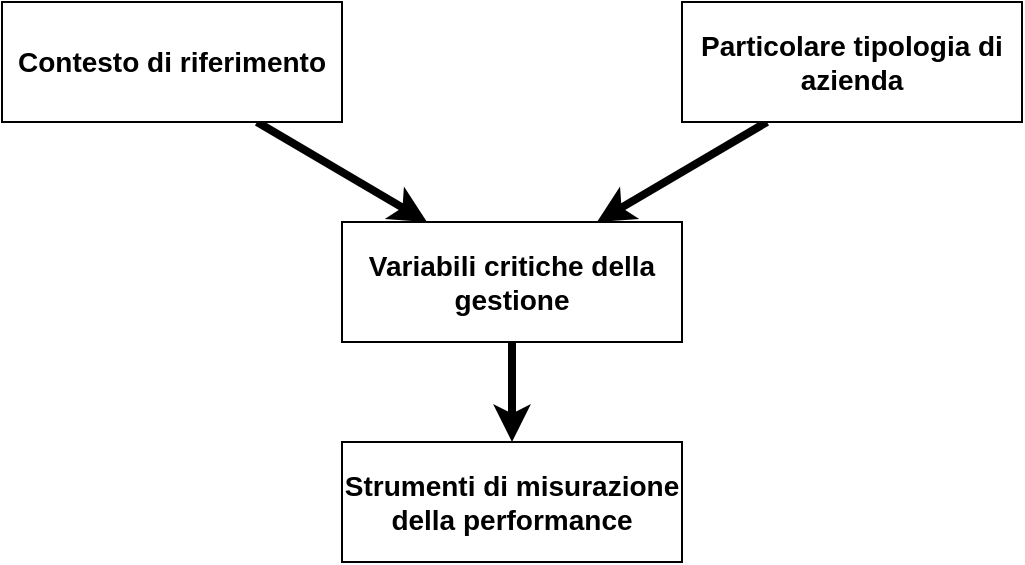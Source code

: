 <mxfile version="23.1.2" type="google" pages="3">
  <diagram id="yiM2vzp-v-Tjwg0lIH0d" name="Figura 2">
    <mxGraphModel dx="2744" dy="1490" grid="1" gridSize="10" guides="1" tooltips="1" connect="1" arrows="1" fold="1" page="1" pageScale="1" pageWidth="1654" pageHeight="1169" math="0" shadow="0">
      <root>
        <mxCell id="0" />
        <mxCell id="1" parent="0" />
        <mxCell id="dDJHo6GHClV7-KGK7xyI-1" style="rounded=0;orthogonalLoop=1;jettySize=auto;html=1;exitX=0.75;exitY=1;exitDx=0;exitDy=0;entryX=0.25;entryY=0;entryDx=0;entryDy=0;strokeColor=default;strokeWidth=4;align=center;verticalAlign=middle;fontFamily=Helvetica;fontSize=11;fontColor=default;labelBackgroundColor=default;endArrow=classic;" parent="1" source="dDJHo6GHClV7-KGK7xyI-2" target="dDJHo6GHClV7-KGK7xyI-4" edge="1">
          <mxGeometry relative="1" as="geometry" />
        </mxCell>
        <mxCell id="dDJHo6GHClV7-KGK7xyI-2" value="Contesto di riferimento" style="rounded=0;whiteSpace=wrap;html=1;fontSize=14;fontStyle=1" parent="1" vertex="1">
          <mxGeometry x="210" y="210" width="170" height="60" as="geometry" />
        </mxCell>
        <mxCell id="dDJHo6GHClV7-KGK7xyI-3" style="edgeStyle=orthogonalEdgeStyle;rounded=0;orthogonalLoop=1;jettySize=auto;html=1;strokeColor=default;strokeWidth=4;align=center;verticalAlign=middle;fontFamily=Helvetica;fontSize=11;fontColor=default;labelBackgroundColor=default;endArrow=classic;" parent="1" source="dDJHo6GHClV7-KGK7xyI-4" target="dDJHo6GHClV7-KGK7xyI-5" edge="1">
          <mxGeometry relative="1" as="geometry" />
        </mxCell>
        <mxCell id="dDJHo6GHClV7-KGK7xyI-4" value="Variabili critiche della gestione" style="rounded=0;whiteSpace=wrap;html=1;fontSize=14;fontStyle=1" parent="1" vertex="1">
          <mxGeometry x="380" y="320" width="170" height="60" as="geometry" />
        </mxCell>
        <mxCell id="dDJHo6GHClV7-KGK7xyI-5" value="Strumenti di misurazione della performance" style="rounded=0;whiteSpace=wrap;html=1;fontSize=14;fontStyle=1" parent="1" vertex="1">
          <mxGeometry x="380" y="430" width="170" height="60" as="geometry" />
        </mxCell>
        <mxCell id="dDJHo6GHClV7-KGK7xyI-6" style="rounded=0;orthogonalLoop=1;jettySize=auto;html=1;entryX=0.75;entryY=0;entryDx=0;entryDy=0;exitX=0.25;exitY=1;exitDx=0;exitDy=0;strokeWidth=4;" parent="1" source="dDJHo6GHClV7-KGK7xyI-7" target="dDJHo6GHClV7-KGK7xyI-4" edge="1">
          <mxGeometry relative="1" as="geometry">
            <mxPoint x="635" y="290" as="targetPoint" />
          </mxGeometry>
        </mxCell>
        <mxCell id="dDJHo6GHClV7-KGK7xyI-7" value="Particolare tipologia di azienda" style="rounded=0;whiteSpace=wrap;html=1;fontSize=14;fontStyle=1" parent="1" vertex="1">
          <mxGeometry x="550" y="210" width="170" height="60" as="geometry" />
        </mxCell>
      </root>
    </mxGraphModel>
  </diagram>
  <diagram id="3T6DSSA9K-XqjZw84cKY" name="Figura 3">
    <mxGraphModel dx="2495" dy="1355" grid="1" gridSize="10" guides="1" tooltips="1" connect="1" arrows="1" fold="1" page="1" pageScale="1" pageWidth="1654" pageHeight="1169" math="0" shadow="0">
      <root>
        <mxCell id="0" />
        <mxCell id="1" parent="0" />
        <mxCell id="2PyhjVq6WqH8FVAHaiys-1" style="edgeStyle=orthogonalEdgeStyle;rounded=0;orthogonalLoop=1;jettySize=auto;html=1;entryX=0.5;entryY=0;entryDx=0;entryDy=0;exitX=0;exitY=0.5;exitDx=0;exitDy=0;strokeColor=default;strokeWidth=4;align=center;verticalAlign=middle;fontFamily=Helvetica;fontSize=11;fontColor=default;labelBackgroundColor=default;endArrow=classic;" parent="1" source="2PyhjVq6WqH8FVAHaiys-4" target="2PyhjVq6WqH8FVAHaiys-5" edge="1">
          <mxGeometry relative="1" as="geometry">
            <mxPoint x="320" y="90" as="targetPoint" />
          </mxGeometry>
        </mxCell>
        <mxCell id="2PyhjVq6WqH8FVAHaiys-2" value="" style="edgeLabel;html=1;align=center;verticalAlign=middle;resizable=0;points=[];rounded=0;strokeColor=default;strokeWidth=4;fontFamily=Helvetica;fontSize=11;fontColor=default;labelBackgroundColor=default;" parent="2PyhjVq6WqH8FVAHaiys-1" connectable="0" vertex="1">
          <mxGeometry x="0.275" y="-1" relative="1" as="geometry">
            <mxPoint y="-1" as="offset" />
          </mxGeometry>
        </mxCell>
        <mxCell id="2PyhjVq6WqH8FVAHaiys-3" style="edgeStyle=orthogonalEdgeStyle;rounded=0;orthogonalLoop=1;jettySize=auto;html=1;exitX=1;exitY=0.5;exitDx=0;exitDy=0;strokeColor=default;strokeWidth=4;align=center;verticalAlign=middle;fontFamily=Helvetica;fontSize=11;fontColor=default;labelBackgroundColor=default;endArrow=classic;" parent="1" source="2PyhjVq6WqH8FVAHaiys-4" target="2PyhjVq6WqH8FVAHaiys-7" edge="1">
          <mxGeometry relative="1" as="geometry">
            <mxPoint x="790" y="80" as="sourcePoint" />
          </mxGeometry>
        </mxCell>
        <mxCell id="2PyhjVq6WqH8FVAHaiys-4" value="VARIABILI GESTIONALI CRITICHE&lt;br&gt;DELLE AZIENDE NON PROFIT" style="rounded=0;whiteSpace=wrap;html=1;fontSize=16;fontStyle=1;strokeColor=default;align=center;verticalAlign=top;fontFamily=Helvetica;fontColor=default;fillColor=default;" parent="1" vertex="1">
          <mxGeometry x="420" y="50" width="330" height="60" as="geometry" />
        </mxCell>
        <mxCell id="2PyhjVq6WqH8FVAHaiys-5" value="&lt;div style=&quot;font-size: 16px;&quot;&gt;Variabili gestionali critiche comuni alle altre classi di aziende.&lt;/div&gt;&lt;div style=&quot;font-size: 16px;&quot;&gt;&lt;br style=&quot;font-size: 16px;&quot;&gt;&lt;/div&gt;&lt;div style=&quot;font-size: 16px;&quot;&gt;Esempio:&lt;/div&gt;&lt;div style=&quot;font-size: 16px;&quot;&gt;&lt;ul style=&quot;font-size: 16px;&quot;&gt;&lt;li style=&quot;font-size: 16px;&quot;&gt;controllo dell’economicità gestionale&lt;/li&gt;&lt;li style=&quot;font-size: 16px;&quot;&gt;dimensione strategica e operativa della gestione&lt;/li&gt;&lt;li style=&quot;font-size: 16px;&quot;&gt;gestione delle risorse umane, ecc.&lt;/li&gt;&lt;/ul&gt;&lt;/div&gt;" style="rounded=0;whiteSpace=wrap;html=1;fontSize=16;fontStyle=1;align=left;verticalAlign=top;" parent="1" vertex="1">
          <mxGeometry x="80" y="174" width="480" height="190" as="geometry" />
        </mxCell>
        <mxCell id="2PyhjVq6WqH8FVAHaiys-6" style="edgeStyle=orthogonalEdgeStyle;rounded=0;orthogonalLoop=1;jettySize=auto;html=1;entryX=0.5;entryY=0;entryDx=0;entryDy=0;strokeColor=default;strokeWidth=4;align=center;verticalAlign=middle;fontFamily=Helvetica;fontSize=11;fontColor=default;labelBackgroundColor=default;endArrow=classic;" parent="1" source="2PyhjVq6WqH8FVAHaiys-7" target="2PyhjVq6WqH8FVAHaiys-8" edge="1">
          <mxGeometry relative="1" as="geometry">
            <Array as="points">
              <mxPoint x="860" y="490" />
              <mxPoint x="860" y="490" />
            </Array>
          </mxGeometry>
        </mxCell>
        <mxCell id="2PyhjVq6WqH8FVAHaiys-7" value="&lt;div style=&quot;&quot;&gt;&lt;div style=&quot;&quot;&gt;Variabili gestionali critiche tipiche delle aziende non profit&lt;/div&gt;&lt;div style=&quot;&quot;&gt;&lt;br&gt;&lt;/div&gt;&lt;div style=&quot;&quot;&gt;Esempio:&lt;/div&gt;&lt;div style=&quot;&quot;&gt;&lt;ul&gt;&lt;li&gt;controllo del grado di perseguimento della missione&lt;/li&gt;&lt;li&gt;attività di fund-raising&lt;/li&gt;&lt;li&gt;gestione dei volontari&lt;/li&gt;&lt;li&gt;relazioni con il pubblico&lt;/li&gt;&lt;/ul&gt;&lt;/div&gt;&lt;/div&gt;" style="rounded=0;whiteSpace=wrap;html=1;fontSize=16;fontStyle=1;align=left;labelPosition=center;verticalLabelPosition=middle;verticalAlign=top;" parent="1" vertex="1">
          <mxGeometry x="620" y="174" width="480" height="190" as="geometry" />
        </mxCell>
        <mxCell id="2PyhjVq6WqH8FVAHaiys-8" value="&lt;div&gt;Strumenti di misurazione&amp;nbsp;&lt;span style=&quot;background-color: initial;&quot;&gt;della performance specifici&amp;nbsp;&lt;/span&gt;&lt;span style=&quot;background-color: initial;&quot;&gt;per le aziende non profit&lt;/span&gt;&lt;/div&gt;" style="rounded=0;whiteSpace=wrap;html=1;fontSize=16;fontStyle=1;strokeColor=default;align=left;verticalAlign=top;fontFamily=Helvetica;fontColor=default;fillColor=default;" parent="1" vertex="1">
          <mxGeometry x="620" y="415" width="480" height="80" as="geometry" />
        </mxCell>
        <mxCell id="2PyhjVq6WqH8FVAHaiys-9" value="Strumenti di misurazione della performance simili a quelle delle altre classi di aziende" style="rounded=0;whiteSpace=wrap;html=1;fontSize=16;fontStyle=1;strokeColor=default;align=left;verticalAlign=top;fontFamily=Helvetica;fontColor=default;fillColor=default;" parent="1" vertex="1">
          <mxGeometry x="80" y="415" width="480" height="80" as="geometry" />
        </mxCell>
        <mxCell id="2PyhjVq6WqH8FVAHaiys-10" style="edgeStyle=orthogonalEdgeStyle;rounded=0;orthogonalLoop=1;jettySize=auto;html=1;entryX=0.5;entryY=0;entryDx=0;entryDy=0;strokeColor=default;strokeWidth=4;align=center;verticalAlign=middle;fontFamily=Helvetica;fontSize=11;fontColor=default;labelBackgroundColor=default;endArrow=classic;" parent="1" edge="1">
          <mxGeometry relative="1" as="geometry">
            <mxPoint x="319.8" y="364" as="sourcePoint" />
            <mxPoint x="319.8" y="415" as="targetPoint" />
            <Array as="points">
              <mxPoint x="319.8" y="404" />
              <mxPoint x="319.8" y="404" />
            </Array>
          </mxGeometry>
        </mxCell>
      </root>
    </mxGraphModel>
  </diagram>
  <diagram id="fX6H6eTCWIQ2Z-zeFu0A" name="Figura 4">
    <mxGraphModel dx="3026" dy="745" grid="1" gridSize="10" guides="1" tooltips="1" connect="1" arrows="1" fold="1" page="1" pageScale="1" pageWidth="1654" pageHeight="1169" math="0" shadow="0">
      <root>
        <mxCell id="0" />
        <mxCell id="1" parent="0" />
        <mxCell id="74AChQ_eEvsWPcMAK_Zf-1" value="" style="rounded=0;whiteSpace=wrap;html=1;" parent="1" vertex="1">
          <mxGeometry x="-1290" y="320" width="620" height="180" as="geometry" />
        </mxCell>
        <mxCell id="74AChQ_eEvsWPcMAK_Zf-2" value="" style="ellipse;whiteSpace=wrap;html=1;aspect=fixed;" parent="1" vertex="1">
          <mxGeometry x="-1187.5" y="370" width="80" height="80" as="geometry" />
        </mxCell>
        <mxCell id="74AChQ_eEvsWPcMAK_Zf-3" value="" style="ellipse;whiteSpace=wrap;html=1;aspect=fixed;" parent="1" vertex="1">
          <mxGeometry x="-847.5" y="370" width="80" height="80" as="geometry" />
        </mxCell>
        <mxCell id="74AChQ_eEvsWPcMAK_Zf-4" style="rounded=0;orthogonalLoop=1;jettySize=auto;html=1;dashed=1;dashPattern=12 12;" parent="1" source="74AChQ_eEvsWPcMAK_Zf-5" target="74AChQ_eEvsWPcMAK_Zf-2" edge="1">
          <mxGeometry relative="1" as="geometry" />
        </mxCell>
        <mxCell id="74AChQ_eEvsWPcMAK_Zf-5" value="“SPIA” (INDICATORI)&lt;br/&gt;DEL SUCCESSO ECONOMICO" style="text;html=1;align=center;verticalAlign=middle;whiteSpace=wrap;rounded=0;fontFamily=Helvetica;fontSize=16;fontColor=default;fontStyle=1;strokeColor=default;dashed=1;dashPattern=8 8;" parent="1" vertex="1">
          <mxGeometry x="-1420" y="90" width="275" height="120" as="geometry" />
        </mxCell>
        <mxCell id="74AChQ_eEvsWPcMAK_Zf-6" style="rounded=0;orthogonalLoop=1;jettySize=auto;html=1;dashed=1;dashPattern=12 12;" parent="1" source="74AChQ_eEvsWPcMAK_Zf-7" target="74AChQ_eEvsWPcMAK_Zf-3" edge="1">
          <mxGeometry relative="1" as="geometry" />
        </mxCell>
        <mxCell id="74AChQ_eEvsWPcMAK_Zf-7" value="“SPIA” (INDICATORI)&lt;br/&gt;DEL SUCCESSO SOCIALE" style="text;html=1;align=center;verticalAlign=middle;whiteSpace=wrap;rounded=0;fontFamily=Helvetica;fontSize=16;fontColor=default;fontStyle=1;strokeColor=default;dashed=1;dashPattern=8 8;" parent="1" vertex="1">
          <mxGeometry x="-767.5" y="90" width="275" height="120" as="geometry" />
        </mxCell>
      </root>
    </mxGraphModel>
  </diagram>
</mxfile>
